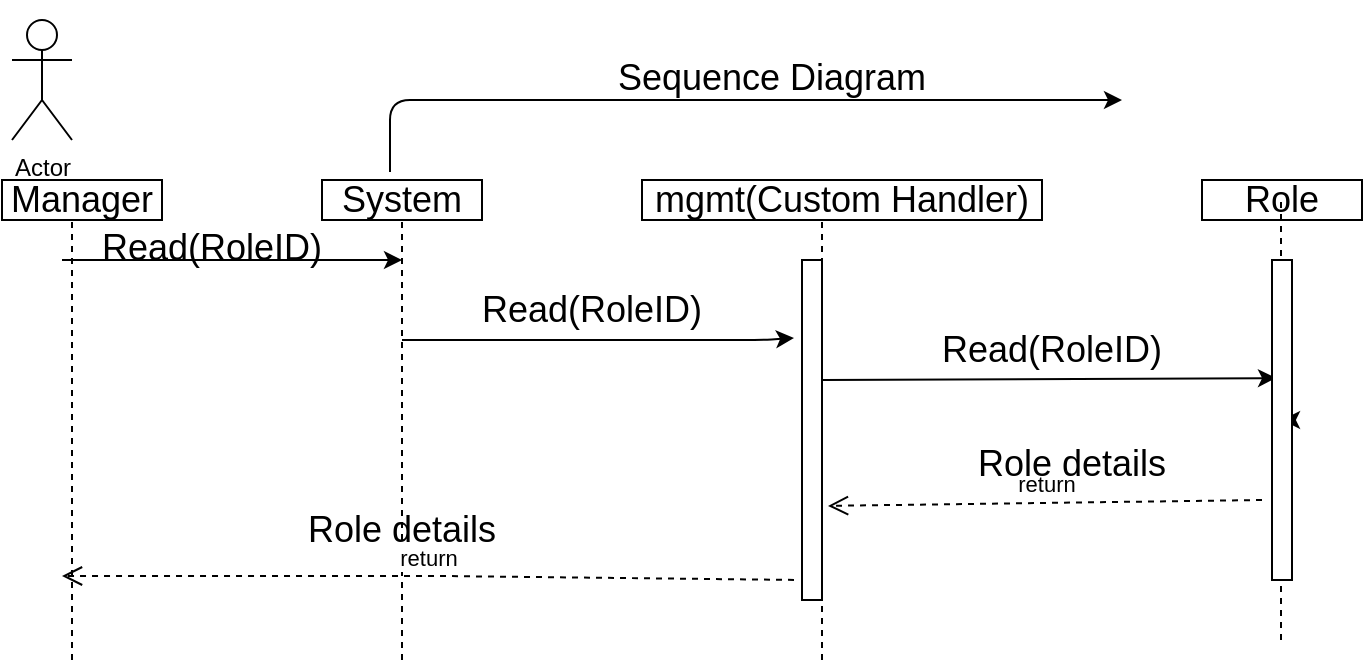 <mxfile version="14.6.13" type="device"><diagram id="w1VhwfM-5O9SI3httaxK" name="Page-1"><mxGraphModel dx="1092" dy="534" grid="1" gridSize="10" guides="1" tooltips="1" connect="1" arrows="1" fold="1" page="1" pageScale="1" pageWidth="850" pageHeight="1100" math="0" shadow="0"><root><mxCell id="0"/><mxCell id="1" parent="0"/><mxCell id="Rwrrna1_M3nxNz5WYJb1-17" value="Actor" style="shape=umlActor;verticalLabelPosition=bottom;verticalAlign=top;html=1;outlineConnect=0;" parent="1" vertex="1"><mxGeometry x="85" y="80" width="30" height="60" as="geometry"/></mxCell><mxCell id="Rwrrna1_M3nxNz5WYJb1-18" value="&lt;font style=&quot;font-size: 18px&quot;&gt;Manager&lt;/font&gt;" style="rounded=0;whiteSpace=wrap;html=1;" parent="1" vertex="1"><mxGeometry x="80" y="160" width="80" height="20" as="geometry"/></mxCell><mxCell id="Rwrrna1_M3nxNz5WYJb1-22" value="&lt;font style=&quot;font-size: 18px&quot;&gt;System&lt;/font&gt;&lt;span style=&quot;color: rgba(0 , 0 , 0 , 0) ; font-family: monospace ; font-size: 0px&quot;&gt;%3CmxGraphModel%3E%3Croot%3E%3CmxCell%20id%3D%220%22%2F%3E%3CmxCell%20id%3D%221%22%20parent%3D%220%22%2F%3E%3CmxCell%20id%3D%222%22%20value%3D%22%26lt%3Bfont%20style%3D%26quot%3Bfont-size%3A%2018px%26quot%3B%26gt%3BManager%26lt%3B%2Ffont%26gt%3B%22%20style%3D%22rounded%3D0%3BwhiteSpace%3Dwrap%3Bhtml%3D1%3B%22%20vertex%3D%221%22%20parent%3D%221%22%3E%3CmxGeometry%20x%3D%2280%22%20y%3D%22160%22%20width%3D%2280%22%20height%3D%2220%22%20as%3D%22geometry%22%2F%3E%3C%2FmxCell%3E%3C%2Froot%3E%3C%2FmxGraphModel%3E&lt;/span&gt;" style="rounded=0;whiteSpace=wrap;html=1;" parent="1" vertex="1"><mxGeometry x="240" y="160" width="80" height="20" as="geometry"/></mxCell><mxCell id="Rwrrna1_M3nxNz5WYJb1-23" value="&lt;span style=&quot;font-size: 18px&quot;&gt;mgmt(Custom Handler)&lt;/span&gt;" style="rounded=0;whiteSpace=wrap;html=1;" parent="1" vertex="1"><mxGeometry x="400" y="160" width="200" height="20" as="geometry"/></mxCell><mxCell id="Rwrrna1_M3nxNz5WYJb1-25" value="&lt;span style=&quot;font-size: 18px&quot;&gt;Role&lt;/span&gt;" style="rounded=0;whiteSpace=wrap;html=1;" parent="1" vertex="1"><mxGeometry x="680" y="160" width="80" height="20" as="geometry"/></mxCell><mxCell id="Rwrrna1_M3nxNz5WYJb1-26" value="" style="endArrow=none;dashed=1;html=1;" parent="1" edge="1"><mxGeometry width="50" height="50" relative="1" as="geometry"><mxPoint x="115" y="400" as="sourcePoint"/><mxPoint x="115" y="180" as="targetPoint"/></mxGeometry></mxCell><mxCell id="Rwrrna1_M3nxNz5WYJb1-27" value="" style="endArrow=none;dashed=1;html=1;" parent="1" edge="1"><mxGeometry width="50" height="50" relative="1" as="geometry"><mxPoint x="280" y="400" as="sourcePoint"/><mxPoint x="280" y="180" as="targetPoint"/></mxGeometry></mxCell><mxCell id="Rwrrna1_M3nxNz5WYJb1-28" value="" style="endArrow=none;dashed=1;html=1;" parent="1" edge="1"><mxGeometry width="50" height="50" relative="1" as="geometry"><mxPoint x="490" y="400" as="sourcePoint"/><mxPoint x="490" y="180" as="targetPoint"/></mxGeometry></mxCell><mxCell id="Rwrrna1_M3nxNz5WYJb1-29" value="" style="endArrow=none;dashed=1;html=1;" parent="1" edge="1"><mxGeometry width="50" height="50" relative="1" as="geometry"><mxPoint x="719.5" y="390" as="sourcePoint"/><mxPoint x="719.5" y="170" as="targetPoint"/></mxGeometry></mxCell><mxCell id="Rwrrna1_M3nxNz5WYJb1-30" value="" style="endArrow=classic;html=1;" parent="1" edge="1"><mxGeometry width="50" height="50" relative="1" as="geometry"><mxPoint x="110" y="200" as="sourcePoint"/><mxPoint x="280" y="200" as="targetPoint"/></mxGeometry></mxCell><mxCell id="Rwrrna1_M3nxNz5WYJb1-31" value="" style="endArrow=classic;html=1;entryX=0.2;entryY=0.369;entryDx=0;entryDy=0;entryPerimeter=0;" parent="1" target="Rwrrna1_M3nxNz5WYJb1-34" edge="1"><mxGeometry width="50" height="50" relative="1" as="geometry"><mxPoint x="490" y="260" as="sourcePoint"/><mxPoint x="710" y="260" as="targetPoint"/></mxGeometry></mxCell><mxCell id="Rwrrna1_M3nxNz5WYJb1-32" value="" style="endArrow=classic;html=1;entryX=-0.4;entryY=0.217;entryDx=0;entryDy=0;entryPerimeter=0;" parent="1" edge="1"><mxGeometry width="50" height="50" relative="1" as="geometry"><mxPoint x="280" y="240" as="sourcePoint"/><mxPoint x="476" y="239.06" as="targetPoint"/><Array as="points"><mxPoint x="460" y="240"/></Array></mxGeometry></mxCell><mxCell id="Rwrrna1_M3nxNz5WYJb1-35" style="edgeStyle=orthogonalEdgeStyle;rounded=0;orthogonalLoop=1;jettySize=auto;html=1;exitX=1;exitY=0.5;exitDx=0;exitDy=0;" parent="1" source="Rwrrna1_M3nxNz5WYJb1-34" edge="1"><mxGeometry relative="1" as="geometry"><mxPoint x="720" y="280" as="targetPoint"/></mxGeometry></mxCell><mxCell id="Rwrrna1_M3nxNz5WYJb1-34" value="" style="rounded=0;whiteSpace=wrap;html=1;" parent="1" vertex="1"><mxGeometry x="715" y="200" width="10" height="160" as="geometry"/></mxCell><mxCell id="Rwrrna1_M3nxNz5WYJb1-36" value="return" style="html=1;verticalAlign=bottom;endArrow=open;dashed=1;endSize=8;exitX=-0.4;exitY=0.941;exitDx=0;exitDy=0;exitPerimeter=0;" parent="1" source="Rwrrna1_M3nxNz5WYJb1-38" edge="1"><mxGeometry relative="1" as="geometry"><mxPoint x="120" y="358" as="sourcePoint"/><mxPoint x="110" y="358" as="targetPoint"/><Array as="points"><mxPoint x="300" y="358"/></Array></mxGeometry></mxCell><mxCell id="Rwrrna1_M3nxNz5WYJb1-37" value="return" style="html=1;verticalAlign=bottom;endArrow=open;dashed=1;endSize=8;entryX=1.3;entryY=0.683;entryDx=0;entryDy=0;entryPerimeter=0;" parent="1" edge="1"><mxGeometry relative="1" as="geometry"><mxPoint x="710" y="320" as="sourcePoint"/><mxPoint x="493" y="322.94" as="targetPoint"/></mxGeometry></mxCell><mxCell id="Rwrrna1_M3nxNz5WYJb1-38" value="" style="html=1;points=[];perimeter=orthogonalPerimeter;" parent="1" vertex="1"><mxGeometry x="480" y="200" width="10" height="170" as="geometry"/></mxCell><mxCell id="Rwrrna1_M3nxNz5WYJb1-43" value="&lt;br&gt;&lt;br&gt;&lt;span style=&quot;font-family: &amp;#34;helvetica&amp;#34; ; font-size: 18px&quot;&gt;Read(RoleID)&lt;/span&gt;" style="text;html=1;strokeColor=none;fillColor=none;align=center;verticalAlign=middle;whiteSpace=wrap;rounded=0;" parent="1" vertex="1"><mxGeometry x="130" y="150" width="110" height="60" as="geometry"/></mxCell><mxCell id="Rwrrna1_M3nxNz5WYJb1-48" value="" style="edgeStyle=segmentEdgeStyle;endArrow=classic;html=1;" parent="1" edge="1"><mxGeometry width="50" height="50" relative="1" as="geometry"><mxPoint x="274" y="156" as="sourcePoint"/><mxPoint x="640" y="120" as="targetPoint"/><Array as="points"><mxPoint x="274" y="120"/><mxPoint x="630" y="120"/></Array></mxGeometry></mxCell><mxCell id="Rwrrna1_M3nxNz5WYJb1-49" value="&lt;span style=&quot;font-family: &amp;#34;helvetica&amp;#34; ; font-size: 18px&quot;&gt;Read(RoleID)&lt;/span&gt;" style="text;html=1;strokeColor=none;fillColor=none;align=center;verticalAlign=middle;whiteSpace=wrap;rounded=0;" parent="1" vertex="1"><mxGeometry x="320" y="200" width="110" height="50" as="geometry"/></mxCell><mxCell id="Rwrrna1_M3nxNz5WYJb1-50" value="&lt;span style=&quot;font-family: &amp;#34;helvetica&amp;#34; ; font-size: 18px&quot;&gt;Read(RoleID)&lt;/span&gt;" style="text;html=1;strokeColor=none;fillColor=none;align=center;verticalAlign=middle;whiteSpace=wrap;rounded=0;" parent="1" vertex="1"><mxGeometry x="550" y="220" width="110" height="50" as="geometry"/></mxCell><mxCell id="Rwrrna1_M3nxNz5WYJb1-51" value="&lt;br&gt;&lt;br&gt;&lt;span style=&quot;font-family: &amp;#34;helvetica&amp;#34; ; font-size: 18px&quot;&gt;Sequence Diagram&lt;/span&gt;" style="text;html=1;strokeColor=none;fillColor=none;align=center;verticalAlign=middle;whiteSpace=wrap;rounded=0;" parent="1" vertex="1"><mxGeometry x="380" y="70" width="170" height="50" as="geometry"/></mxCell><mxCell id="Rwrrna1_M3nxNz5WYJb1-52" value="&lt;span style=&quot;font-family: &amp;#34;helvetica&amp;#34; ; font-size: 18px&quot;&gt;Role details&lt;/span&gt;" style="text;html=1;strokeColor=none;fillColor=none;align=center;verticalAlign=middle;whiteSpace=wrap;rounded=0;" parent="1" vertex="1"><mxGeometry x="135" y="300" width="290" height="70" as="geometry"/></mxCell><mxCell id="Rwrrna1_M3nxNz5WYJb1-53" value="&lt;br&gt;&lt;span style=&quot;font-family: &amp;#34;helvetica&amp;#34; ; font-size: 18px&quot;&gt;Role details&lt;/span&gt;" style="text;html=1;strokeColor=none;fillColor=none;align=center;verticalAlign=middle;whiteSpace=wrap;rounded=0;" parent="1" vertex="1"><mxGeometry x="470" y="260" width="290" height="70" as="geometry"/></mxCell></root></mxGraphModel></diagram></mxfile>